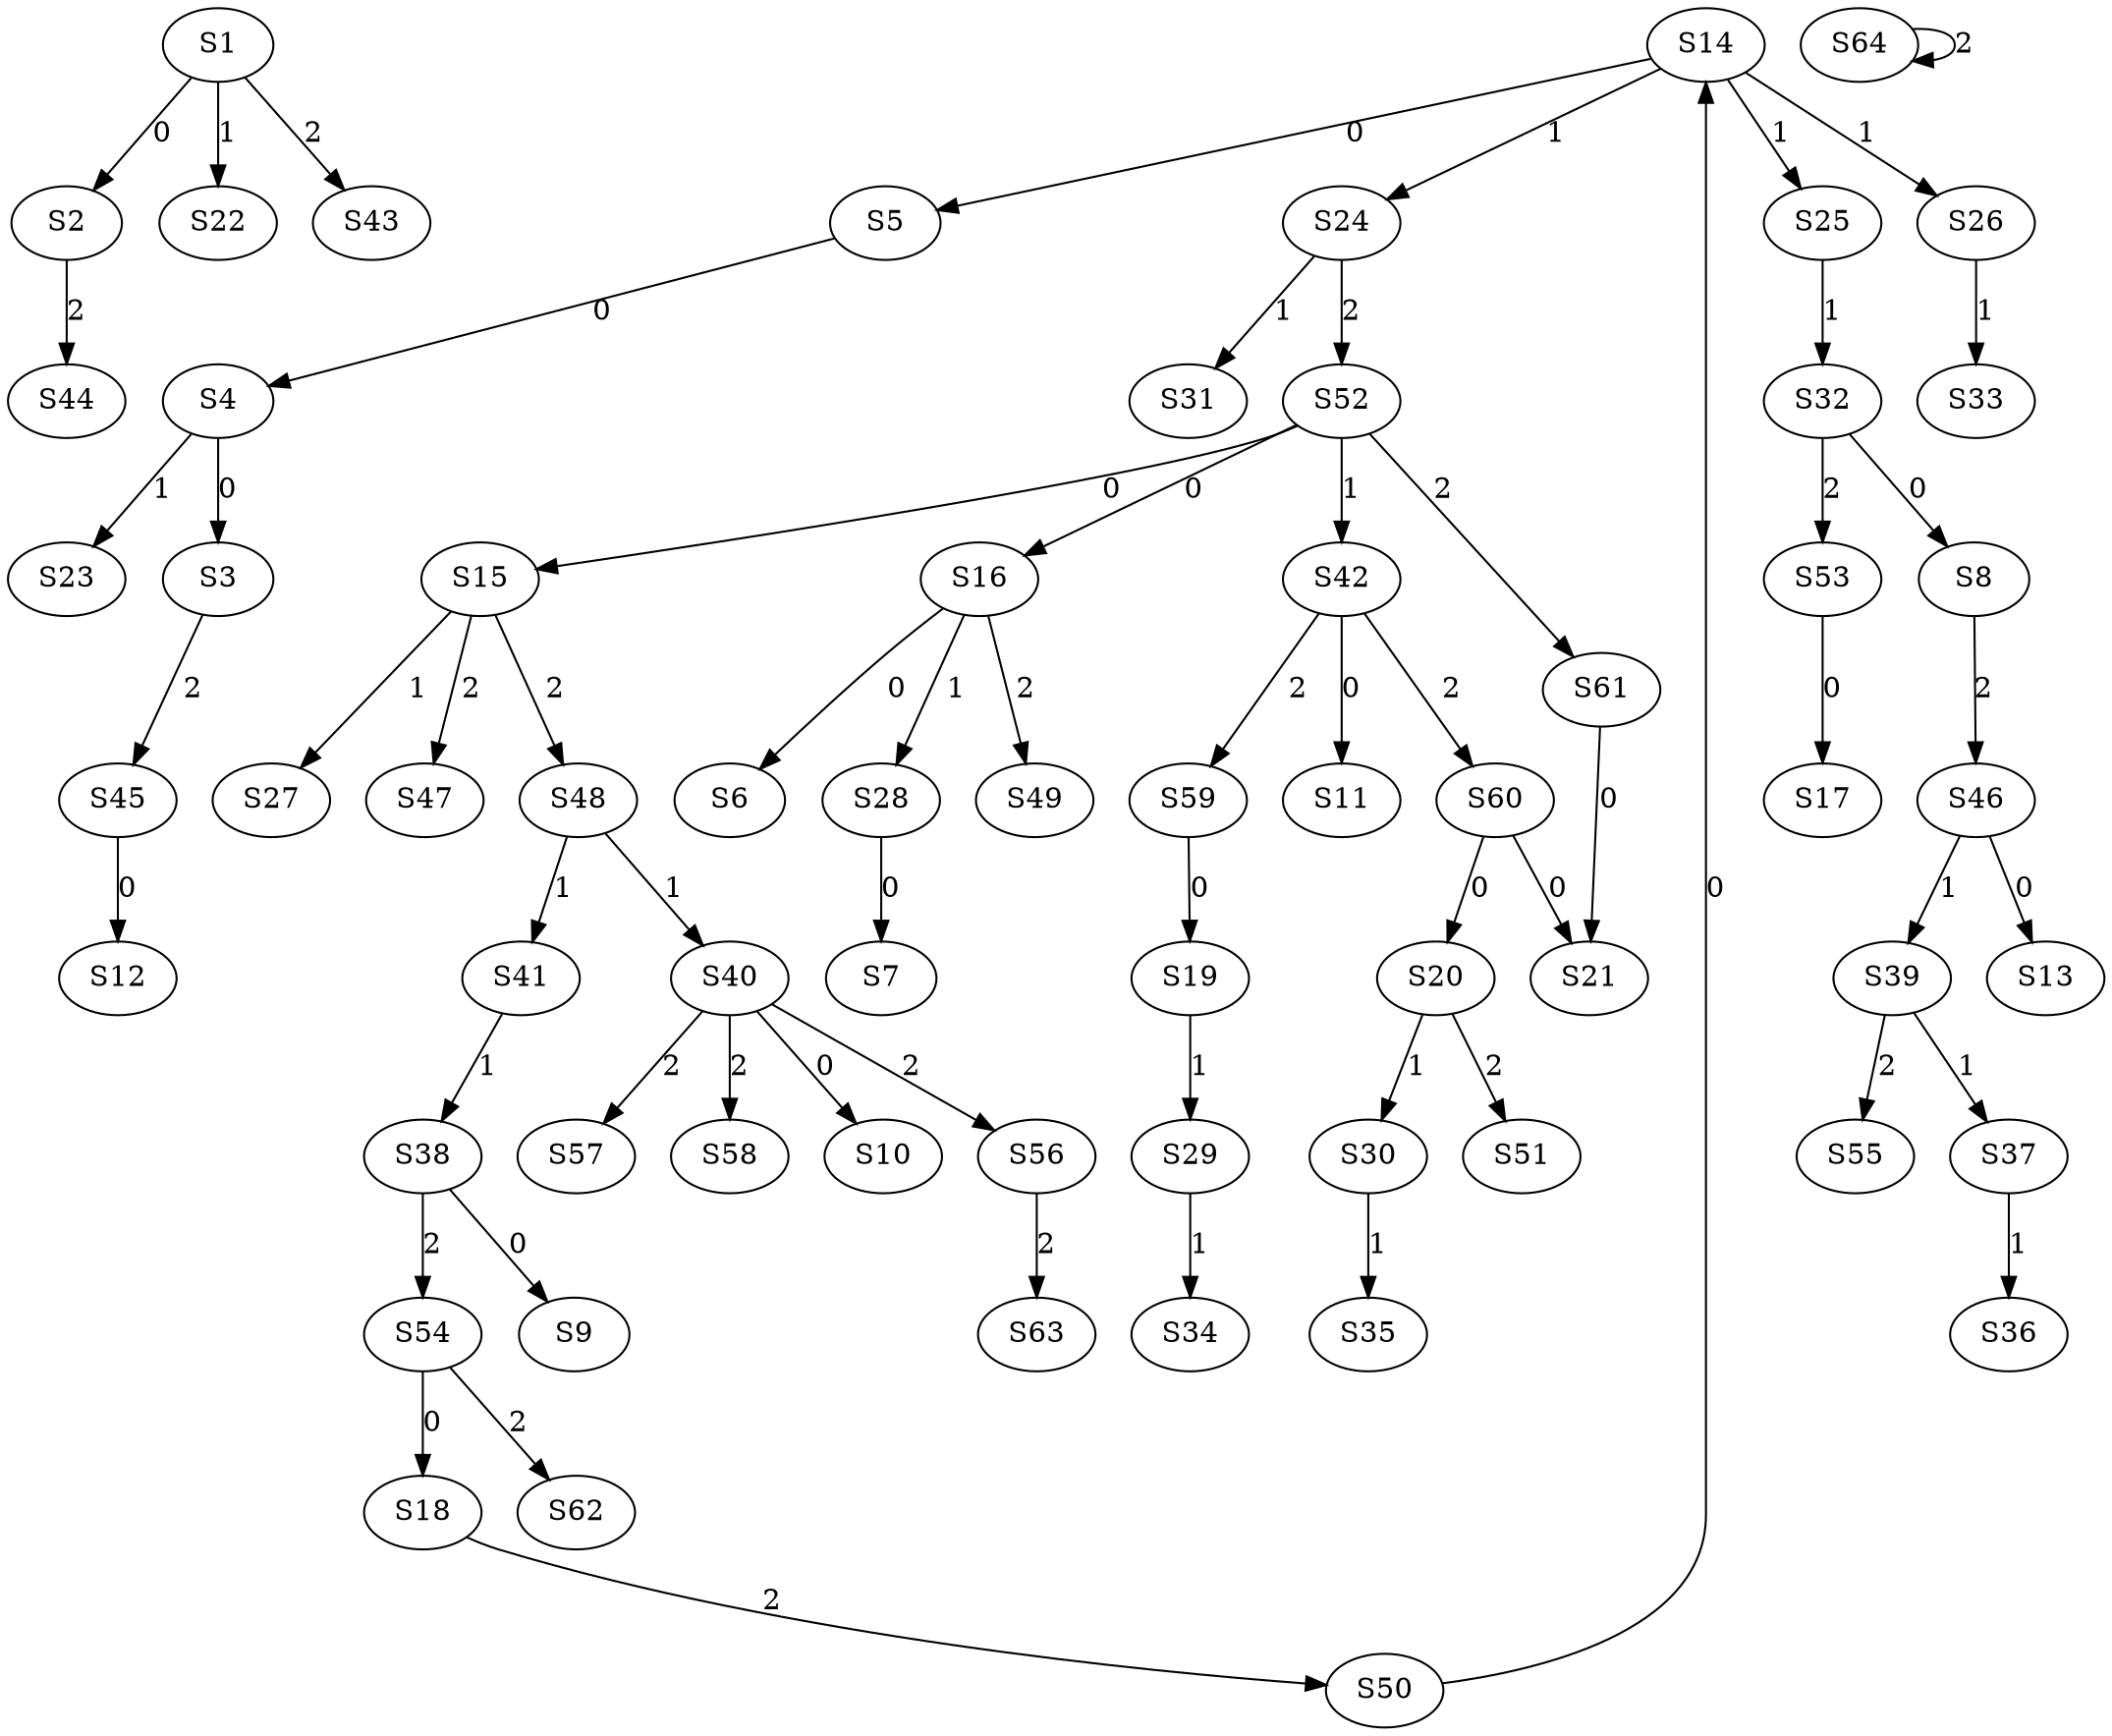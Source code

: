 strict digraph {
	S1 -> S2 [ label = 0 ];
	S4 -> S3 [ label = 0 ];
	S5 -> S4 [ label = 0 ];
	S14 -> S5 [ label = 0 ];
	S16 -> S6 [ label = 0 ];
	S28 -> S7 [ label = 0 ];
	S32 -> S8 [ label = 0 ];
	S38 -> S9 [ label = 0 ];
	S40 -> S10 [ label = 0 ];
	S42 -> S11 [ label = 0 ];
	S45 -> S12 [ label = 0 ];
	S46 -> S13 [ label = 0 ];
	S50 -> S14 [ label = 0 ];
	S52 -> S15 [ label = 0 ];
	S52 -> S16 [ label = 0 ];
	S53 -> S17 [ label = 0 ];
	S54 -> S18 [ label = 0 ];
	S59 -> S19 [ label = 0 ];
	S60 -> S20 [ label = 0 ];
	S61 -> S21 [ label = 0 ];
	S1 -> S22 [ label = 1 ];
	S4 -> S23 [ label = 1 ];
	S14 -> S24 [ label = 1 ];
	S14 -> S25 [ label = 1 ];
	S14 -> S26 [ label = 1 ];
	S15 -> S27 [ label = 1 ];
	S16 -> S28 [ label = 1 ];
	S19 -> S29 [ label = 1 ];
	S20 -> S30 [ label = 1 ];
	S24 -> S31 [ label = 1 ];
	S25 -> S32 [ label = 1 ];
	S26 -> S33 [ label = 1 ];
	S29 -> S34 [ label = 1 ];
	S30 -> S35 [ label = 1 ];
	S37 -> S36 [ label = 1 ];
	S39 -> S37 [ label = 1 ];
	S41 -> S38 [ label = 1 ];
	S46 -> S39 [ label = 1 ];
	S48 -> S40 [ label = 1 ];
	S48 -> S41 [ label = 1 ];
	S52 -> S42 [ label = 1 ];
	S1 -> S43 [ label = 2 ];
	S2 -> S44 [ label = 2 ];
	S3 -> S45 [ label = 2 ];
	S8 -> S46 [ label = 2 ];
	S15 -> S47 [ label = 2 ];
	S15 -> S48 [ label = 2 ];
	S16 -> S49 [ label = 2 ];
	S18 -> S50 [ label = 2 ];
	S20 -> S51 [ label = 2 ];
	S24 -> S52 [ label = 2 ];
	S32 -> S53 [ label = 2 ];
	S38 -> S54 [ label = 2 ];
	S39 -> S55 [ label = 2 ];
	S40 -> S56 [ label = 2 ];
	S40 -> S57 [ label = 2 ];
	S40 -> S58 [ label = 2 ];
	S42 -> S59 [ label = 2 ];
	S42 -> S60 [ label = 2 ];
	S52 -> S61 [ label = 2 ];
	S54 -> S62 [ label = 2 ];
	S56 -> S63 [ label = 2 ];
	S64 -> S64 [ label = 2 ];
	S60 -> S21 [ label = 0 ];
}